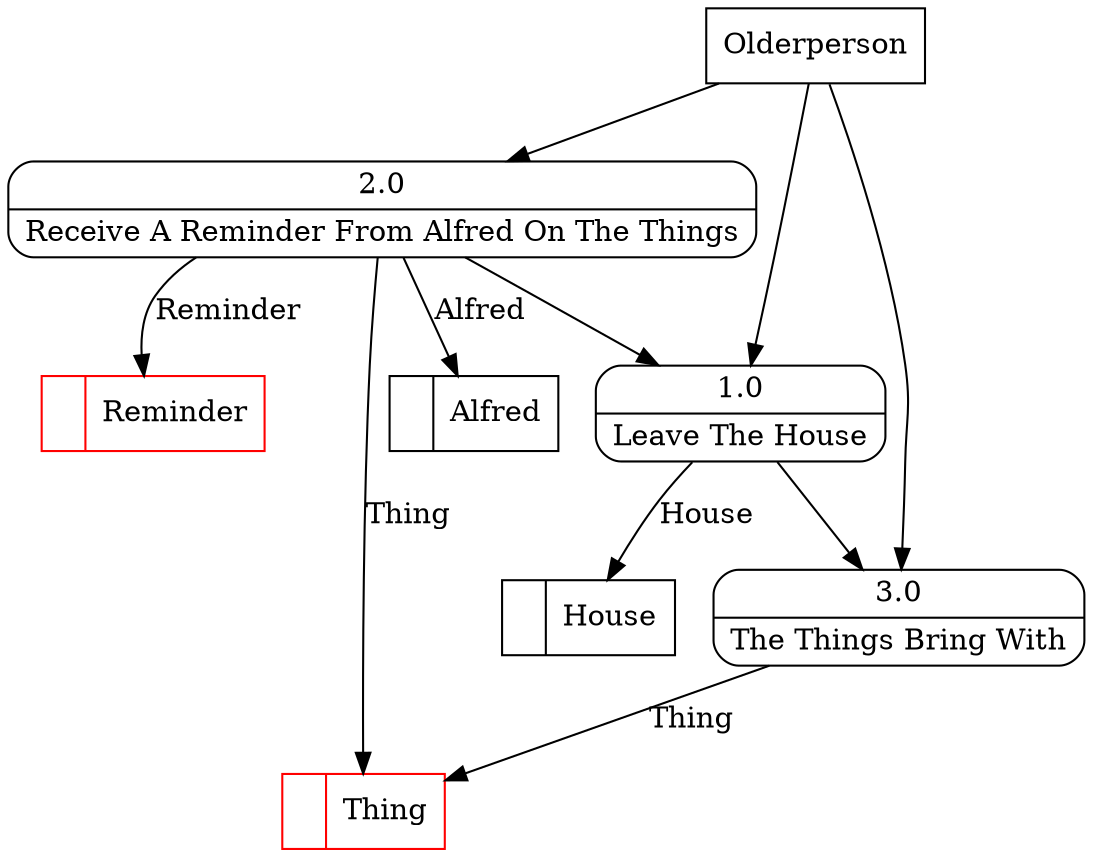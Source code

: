 digraph dfd2{ 
node[shape=record]
200 [label="<f0>  |<f1> House " ];
201 [label="<f0>  |<f1> Alfred " ];
202 [label="<f0>  |<f1> Reminder " color=red];
203 [label="<f0>  |<f1> Thing " color=red];
204 [label="Olderperson" shape=box];
205 [label="{<f0> 1.0|<f1> Leave The House }" shape=Mrecord];
206 [label="{<f0> 2.0|<f1> Receive A Reminder From Alfred On The Things }" shape=Mrecord];
207 [label="{<f0> 3.0|<f1> The Things Bring With }" shape=Mrecord];
204 -> 205
204 -> 206
204 -> 207
205 -> 207
205 -> 200 [label="House"]
206 -> 205
206 -> 202 [label="Reminder"]
206 -> 201 [label="Alfred"]
206 -> 203 [label="Thing"]
207 -> 203 [label="Thing"]
}